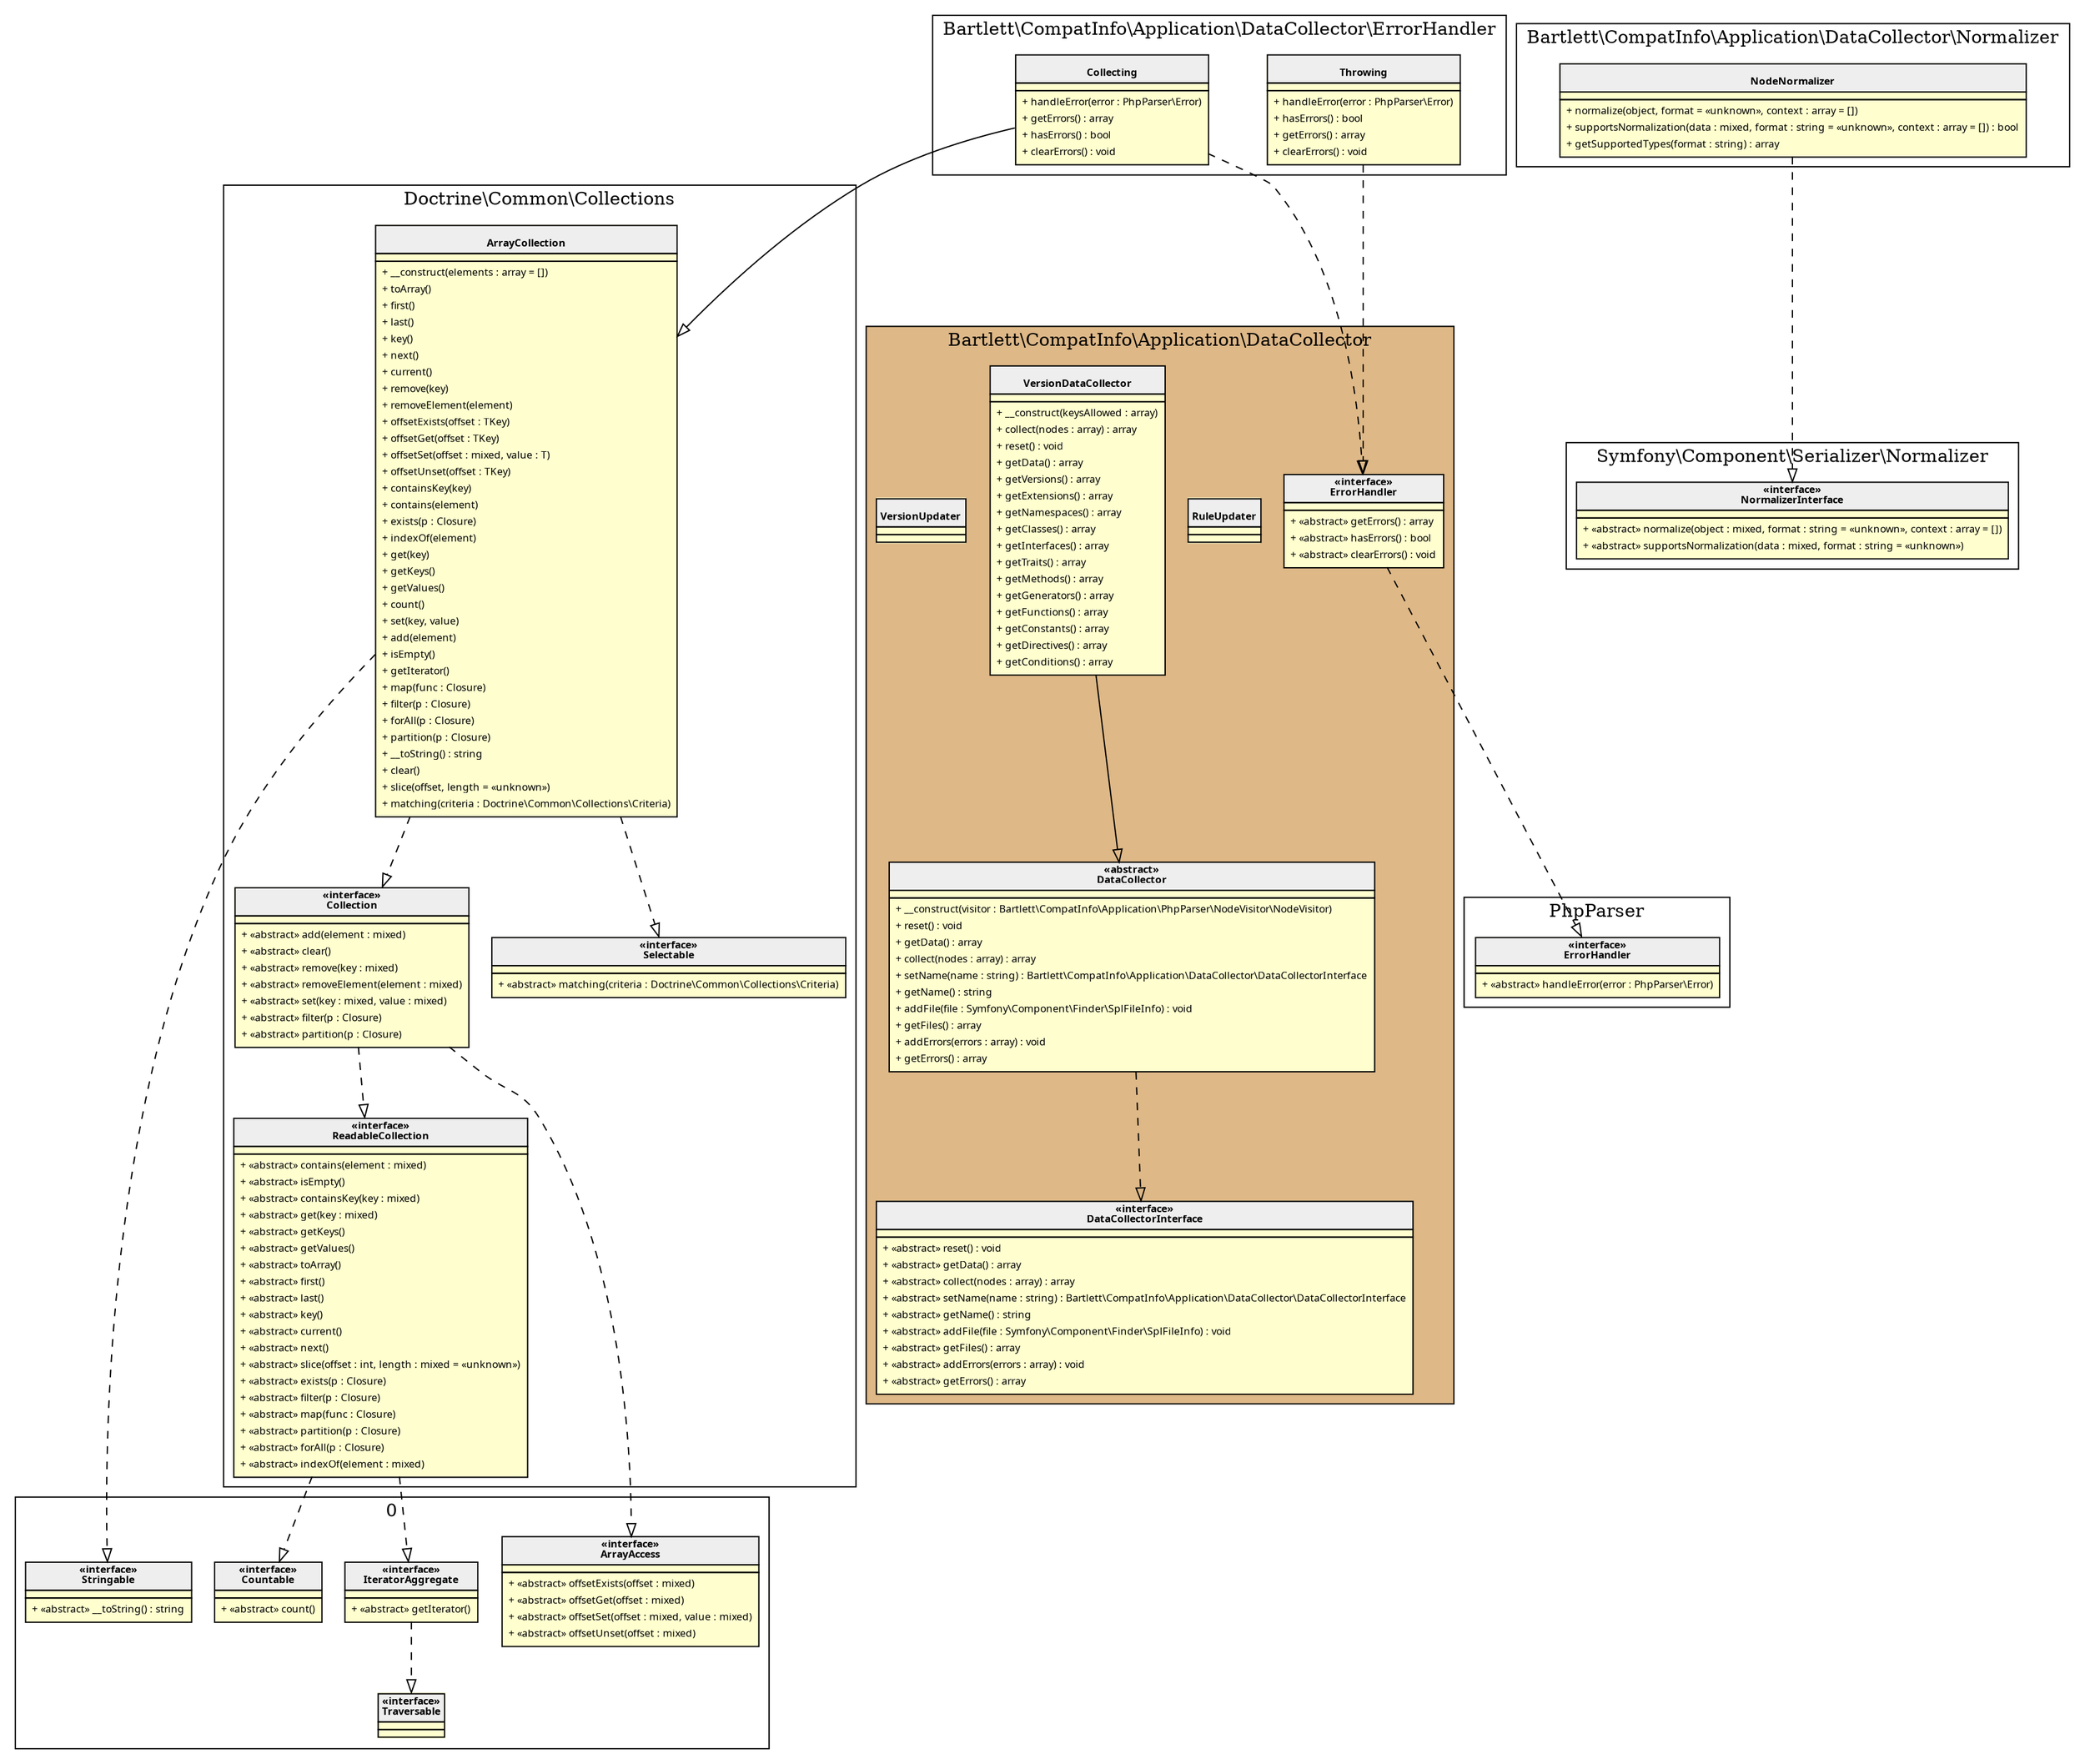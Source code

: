 digraph {
  graph [name="G" overlap="false" rankdir="TB" bgcolor="transparent"]
  node [fontname="Verdana" fontsize=8 shape="none" margin=0 fillcolor="#FEFECE" style="filled"]
  edge [fontname="Verdana" fontsize=8]
  subgraph cluster_0 {
    label = "Bartlett\\CompatInfo\\Application\\DataCollector\\ErrorHandler"
    "Bartlett\\CompatInfo\\Application\\DataCollector\\ErrorHandler\\Collecting" [shape="none" label=<
<table cellspacing="0" border="0" cellborder="1">
    <tr><td bgcolor="#eeeeee"><b><br/>Collecting</b></td></tr>
    <tr><td></td></tr>
    <tr><td><table border="0" cellspacing="0" cellpadding="2">
    <tr><td align="left">+ handleError(error : PhpParser\\Error)</td></tr>
    <tr><td align="left">+ getErrors() : array</td></tr>
    <tr><td align="left">+ hasErrors() : bool</td></tr>
    <tr><td align="left">+ clearErrors() : void</td></tr>
</table></td></tr>
</table>>]
    "Bartlett\\CompatInfo\\Application\\DataCollector\\ErrorHandler\\Throwing" [shape="none" label=<
<table cellspacing="0" border="0" cellborder="1">
    <tr><td bgcolor="#eeeeee"><b><br/>Throwing</b></td></tr>
    <tr><td></td></tr>
    <tr><td><table border="0" cellspacing="0" cellpadding="2">
    <tr><td align="left">+ handleError(error : PhpParser\\Error)</td></tr>
    <tr><td align="left">+ hasErrors() : bool</td></tr>
    <tr><td align="left">+ getErrors() : array</td></tr>
    <tr><td align="left">+ clearErrors() : void</td></tr>
</table></td></tr>
</table>>]
  }
  subgraph cluster_1 {
    label = "Doctrine\\Common\\Collections"
    "Doctrine\\Common\\Collections\\ArrayCollection" [shape="none" label=<
<table cellspacing="0" border="0" cellborder="1">
    <tr><td bgcolor="#eeeeee"><b><br/>ArrayCollection</b></td></tr>
    <tr><td></td></tr>
    <tr><td><table border="0" cellspacing="0" cellpadding="2">
    <tr><td align="left">+ __construct(elements : array = [])</td></tr>
    <tr><td align="left">+ toArray()</td></tr>
    <tr><td align="left">+ first()</td></tr>
    <tr><td align="left">+ last()</td></tr>
    <tr><td align="left">+ key()</td></tr>
    <tr><td align="left">+ next()</td></tr>
    <tr><td align="left">+ current()</td></tr>
    <tr><td align="left">+ remove(key)</td></tr>
    <tr><td align="left">+ removeElement(element)</td></tr>
    <tr><td align="left">+ offsetExists(offset : TKey)</td></tr>
    <tr><td align="left">+ offsetGet(offset : TKey)</td></tr>
    <tr><td align="left">+ offsetSet(offset : mixed, value : T)</td></tr>
    <tr><td align="left">+ offsetUnset(offset : TKey)</td></tr>
    <tr><td align="left">+ containsKey(key)</td></tr>
    <tr><td align="left">+ contains(element)</td></tr>
    <tr><td align="left">+ exists(p : Closure)</td></tr>
    <tr><td align="left">+ indexOf(element)</td></tr>
    <tr><td align="left">+ get(key)</td></tr>
    <tr><td align="left">+ getKeys()</td></tr>
    <tr><td align="left">+ getValues()</td></tr>
    <tr><td align="left">+ count()</td></tr>
    <tr><td align="left">+ set(key, value)</td></tr>
    <tr><td align="left">+ add(element)</td></tr>
    <tr><td align="left">+ isEmpty()</td></tr>
    <tr><td align="left">+ getIterator()</td></tr>
    <tr><td align="left">+ map(func : Closure)</td></tr>
    <tr><td align="left">+ filter(p : Closure)</td></tr>
    <tr><td align="left">+ forAll(p : Closure)</td></tr>
    <tr><td align="left">+ partition(p : Closure)</td></tr>
    <tr><td align="left">+ __toString() : string</td></tr>
    <tr><td align="left">+ clear()</td></tr>
    <tr><td align="left">+ slice(offset, length = «unknown»)</td></tr>
    <tr><td align="left">+ matching(criteria : Doctrine\\Common\\Collections\\Criteria)</td></tr>
</table></td></tr>
</table>>]
    "Doctrine\\Common\\Collections\\Collection" [shape="none" label=<
<table cellspacing="0" border="0" cellborder="1">
    <tr><td bgcolor="#eeeeee"><b>«interface»<br/>Collection</b></td></tr>
    <tr><td></td></tr>
    <tr><td><table border="0" cellspacing="0" cellpadding="2">
    <tr><td align="left">+ «abstract» add(element : mixed)</td></tr>
    <tr><td align="left">+ «abstract» clear()</td></tr>
    <tr><td align="left">+ «abstract» remove(key : mixed)</td></tr>
    <tr><td align="left">+ «abstract» removeElement(element : mixed)</td></tr>
    <tr><td align="left">+ «abstract» set(key : mixed, value : mixed)</td></tr>
    <tr><td align="left">+ «abstract» filter(p : Closure)</td></tr>
    <tr><td align="left">+ «abstract» partition(p : Closure)</td></tr>
</table></td></tr>
</table>>]
    "Doctrine\\Common\\Collections\\ReadableCollection" [shape="none" label=<
<table cellspacing="0" border="0" cellborder="1">
    <tr><td bgcolor="#eeeeee"><b>«interface»<br/>ReadableCollection</b></td></tr>
    <tr><td></td></tr>
    <tr><td><table border="0" cellspacing="0" cellpadding="2">
    <tr><td align="left">+ «abstract» contains(element : mixed)</td></tr>
    <tr><td align="left">+ «abstract» isEmpty()</td></tr>
    <tr><td align="left">+ «abstract» containsKey(key : mixed)</td></tr>
    <tr><td align="left">+ «abstract» get(key : mixed)</td></tr>
    <tr><td align="left">+ «abstract» getKeys()</td></tr>
    <tr><td align="left">+ «abstract» getValues()</td></tr>
    <tr><td align="left">+ «abstract» toArray()</td></tr>
    <tr><td align="left">+ «abstract» first()</td></tr>
    <tr><td align="left">+ «abstract» last()</td></tr>
    <tr><td align="left">+ «abstract» key()</td></tr>
    <tr><td align="left">+ «abstract» current()</td></tr>
    <tr><td align="left">+ «abstract» next()</td></tr>
    <tr><td align="left">+ «abstract» slice(offset : int, length : mixed = «unknown»)</td></tr>
    <tr><td align="left">+ «abstract» exists(p : Closure)</td></tr>
    <tr><td align="left">+ «abstract» filter(p : Closure)</td></tr>
    <tr><td align="left">+ «abstract» map(func : Closure)</td></tr>
    <tr><td align="left">+ «abstract» partition(p : Closure)</td></tr>
    <tr><td align="left">+ «abstract» forAll(p : Closure)</td></tr>
    <tr><td align="left">+ «abstract» indexOf(element : mixed)</td></tr>
</table></td></tr>
</table>>]
    "Doctrine\\Common\\Collections\\Selectable" [shape="none" label=<
<table cellspacing="0" border="0" cellborder="1">
    <tr><td bgcolor="#eeeeee"><b>«interface»<br/>Selectable</b></td></tr>
    <tr><td></td></tr>
    <tr><td><table border="0" cellspacing="0" cellpadding="2">
    <tr><td align="left">+ «abstract» matching(criteria : Doctrine\\Common\\Collections\\Criteria)</td></tr>
</table></td></tr>
</table>>]
  }
  subgraph cluster_2 {
    label = 0
    "Countable" [shape="none" label=<
<table cellspacing="0" border="0" cellborder="1">
    <tr><td bgcolor="#eeeeee"><b>«interface»<br/>Countable</b></td></tr>
    <tr><td></td></tr>
    <tr><td><table border="0" cellspacing="0" cellpadding="2">
    <tr><td align="left">+ «abstract» count()</td></tr>
</table></td></tr>
</table>>]
    "IteratorAggregate" [shape="none" label=<
<table cellspacing="0" border="0" cellborder="1">
    <tr><td bgcolor="#eeeeee"><b>«interface»<br/>IteratorAggregate</b></td></tr>
    <tr><td></td></tr>
    <tr><td><table border="0" cellspacing="0" cellpadding="2">
    <tr><td align="left">+ «abstract» getIterator()</td></tr>
</table></td></tr>
</table>>]
    "Traversable" [shape="none" label=<
<table cellspacing="0" border="0" cellborder="1">
    <tr><td bgcolor="#eeeeee"><b>«interface»<br/>Traversable</b></td></tr>
    <tr><td></td></tr>
    <tr><td></td></tr>
</table>>]
    "ArrayAccess" [shape="none" label=<
<table cellspacing="0" border="0" cellborder="1">
    <tr><td bgcolor="#eeeeee"><b>«interface»<br/>ArrayAccess</b></td></tr>
    <tr><td></td></tr>
    <tr><td><table border="0" cellspacing="0" cellpadding="2">
    <tr><td align="left">+ «abstract» offsetExists(offset : mixed)</td></tr>
    <tr><td align="left">+ «abstract» offsetGet(offset : mixed)</td></tr>
    <tr><td align="left">+ «abstract» offsetSet(offset : mixed, value : mixed)</td></tr>
    <tr><td align="left">+ «abstract» offsetUnset(offset : mixed)</td></tr>
</table></td></tr>
</table>>]
    "Stringable" [shape="none" label=<
<table cellspacing="0" border="0" cellborder="1">
    <tr><td bgcolor="#eeeeee"><b>«interface»<br/>Stringable</b></td></tr>
    <tr><td></td></tr>
    <tr><td><table border="0" cellspacing="0" cellpadding="2">
    <tr><td align="left">+ «abstract» __toString() : string</td></tr>
</table></td></tr>
</table>>]
  }
  subgraph cluster_3 {
    graph [bgcolor="BurlyWood"]
    label = "Bartlett\\CompatInfo\\Application\\DataCollector"
    "Bartlett\\CompatInfo\\Application\\DataCollector\\ErrorHandler" [shape="none" label=<
<table cellspacing="0" border="0" cellborder="1">
    <tr><td bgcolor="#eeeeee"><b>«interface»<br/>ErrorHandler</b></td></tr>
    <tr><td></td></tr>
    <tr><td><table border="0" cellspacing="0" cellpadding="2">
    <tr><td align="left">+ «abstract» getErrors() : array</td></tr>
    <tr><td align="left">+ «abstract» hasErrors() : bool</td></tr>
    <tr><td align="left">+ «abstract» clearErrors() : void</td></tr>
</table></td></tr>
</table>>]
    "Bartlett\\CompatInfo\\Application\\DataCollector\\DataCollector" [shape="none" label=<
<table cellspacing="0" border="0" cellborder="1">
    <tr><td bgcolor="#eeeeee"><b>«abstract»<br/>DataCollector</b></td></tr>
    <tr><td></td></tr>
    <tr><td><table border="0" cellspacing="0" cellpadding="2">
    <tr><td align="left">+ __construct(visitor : Bartlett\\CompatInfo\\Application\\PhpParser\\NodeVisitor\\NodeVisitor)</td></tr>
    <tr><td align="left">+ reset() : void</td></tr>
    <tr><td align="left">+ getData() : array</td></tr>
    <tr><td align="left">+ collect(nodes : array) : array</td></tr>
    <tr><td align="left">+ setName(name : string) : Bartlett\\CompatInfo\\Application\\DataCollector\\DataCollectorInterface</td></tr>
    <tr><td align="left">+ getName() : string</td></tr>
    <tr><td align="left">+ addFile(file : Symfony\\Component\\Finder\\SplFileInfo) : void</td></tr>
    <tr><td align="left">+ getFiles() : array</td></tr>
    <tr><td align="left">+ addErrors(errors : array) : void</td></tr>
    <tr><td align="left">+ getErrors() : array</td></tr>
</table></td></tr>
</table>>]
    "Bartlett\\CompatInfo\\Application\\DataCollector\\DataCollectorInterface" [shape="none" label=<
<table cellspacing="0" border="0" cellborder="1">
    <tr><td bgcolor="#eeeeee"><b>«interface»<br/>DataCollectorInterface</b></td></tr>
    <tr><td></td></tr>
    <tr><td><table border="0" cellspacing="0" cellpadding="2">
    <tr><td align="left">+ «abstract» reset() : void</td></tr>
    <tr><td align="left">+ «abstract» getData() : array</td></tr>
    <tr><td align="left">+ «abstract» collect(nodes : array) : array</td></tr>
    <tr><td align="left">+ «abstract» setName(name : string) : Bartlett\\CompatInfo\\Application\\DataCollector\\DataCollectorInterface</td></tr>
    <tr><td align="left">+ «abstract» getName() : string</td></tr>
    <tr><td align="left">+ «abstract» addFile(file : Symfony\\Component\\Finder\\SplFileInfo) : void</td></tr>
    <tr><td align="left">+ «abstract» getFiles() : array</td></tr>
    <tr><td align="left">+ «abstract» addErrors(errors : array) : void</td></tr>
    <tr><td align="left">+ «abstract» getErrors() : array</td></tr>
</table></td></tr>
</table>>]
    "Bartlett\\CompatInfo\\Application\\DataCollector\\RuleUpdater" [shape="none" label=<
<table cellspacing="0" border="0" cellborder="1">
    <tr><td bgcolor="#eeeeee"><b><br/>RuleUpdater</b></td></tr>
    <tr><td></td></tr>
    <tr><td></td></tr>
</table>>]
    "Bartlett\\CompatInfo\\Application\\DataCollector\\VersionDataCollector" [shape="none" label=<
<table cellspacing="0" border="0" cellborder="1">
    <tr><td bgcolor="#eeeeee"><b><br/>VersionDataCollector</b></td></tr>
    <tr><td></td></tr>
    <tr><td><table border="0" cellspacing="0" cellpadding="2">
    <tr><td align="left">+ __construct(keysAllowed : array)</td></tr>
    <tr><td align="left">+ collect(nodes : array) : array</td></tr>
    <tr><td align="left">+ reset() : void</td></tr>
    <tr><td align="left">+ getData() : array</td></tr>
    <tr><td align="left">+ getVersions() : array</td></tr>
    <tr><td align="left">+ getExtensions() : array</td></tr>
    <tr><td align="left">+ getNamespaces() : array</td></tr>
    <tr><td align="left">+ getClasses() : array</td></tr>
    <tr><td align="left">+ getInterfaces() : array</td></tr>
    <tr><td align="left">+ getTraits() : array</td></tr>
    <tr><td align="left">+ getMethods() : array</td></tr>
    <tr><td align="left">+ getGenerators() : array</td></tr>
    <tr><td align="left">+ getFunctions() : array</td></tr>
    <tr><td align="left">+ getConstants() : array</td></tr>
    <tr><td align="left">+ getDirectives() : array</td></tr>
    <tr><td align="left">+ getConditions() : array</td></tr>
</table></td></tr>
</table>>]
    "Bartlett\\CompatInfo\\Application\\DataCollector\\VersionUpdater" [shape="none" label=<
<table cellspacing="0" border="0" cellborder="1">
    <tr><td bgcolor="#eeeeee"><b><br/>VersionUpdater</b></td></tr>
    <tr><td></td></tr>
    <tr><td></td></tr>
</table>>]
  }
  subgraph cluster_4 {
    label = "PhpParser"
    "PhpParser\\ErrorHandler" [shape="none" label=<
<table cellspacing="0" border="0" cellborder="1">
    <tr><td bgcolor="#eeeeee"><b>«interface»<br/>ErrorHandler</b></td></tr>
    <tr><td></td></tr>
    <tr><td><table border="0" cellspacing="0" cellpadding="2">
    <tr><td align="left">+ «abstract» handleError(error : PhpParser\\Error)</td></tr>
</table></td></tr>
</table>>]
  }
  subgraph cluster_5 {
    label = "Bartlett\\CompatInfo\\Application\\DataCollector\\Normalizer"
    "Bartlett\\CompatInfo\\Application\\DataCollector\\Normalizer\\NodeNormalizer" [shape="none" label=<
<table cellspacing="0" border="0" cellborder="1">
    <tr><td bgcolor="#eeeeee"><b><br/>NodeNormalizer</b></td></tr>
    <tr><td></td></tr>
    <tr><td><table border="0" cellspacing="0" cellpadding="2">
    <tr><td align="left">+ normalize(object, format = «unknown», context : array = [])</td></tr>
    <tr><td align="left">+ supportsNormalization(data : mixed, format : string = «unknown», context : array = []) : bool</td></tr>
    <tr><td align="left">+ getSupportedTypes(format : string) : array</td></tr>
</table></td></tr>
</table>>]
  }
  subgraph cluster_6 {
    label = "Symfony\\Component\\Serializer\\Normalizer"
    "Symfony\\Component\\Serializer\\Normalizer\\NormalizerInterface" [shape="none" label=<
<table cellspacing="0" border="0" cellborder="1">
    <tr><td bgcolor="#eeeeee"><b>«interface»<br/>NormalizerInterface</b></td></tr>
    <tr><td></td></tr>
    <tr><td><table border="0" cellspacing="0" cellpadding="2">
    <tr><td align="left">+ «abstract» normalize(object : mixed, format : string = «unknown», context : array = [])</td></tr>
    <tr><td align="left">+ «abstract» supportsNormalization(data : mixed, format : string = «unknown»)</td></tr>
</table></td></tr>
</table>>]
  }
  "Doctrine\\Common\\Collections\\ReadableCollection" -> "Countable" [arrowhead="empty" style="dashed"]
  "IteratorAggregate" -> "Traversable" [arrowhead="empty" style="dashed"]
  "Doctrine\\Common\\Collections\\ReadableCollection" -> "IteratorAggregate" [arrowhead="empty" style="dashed"]
  "Doctrine\\Common\\Collections\\Collection" -> "Doctrine\\Common\\Collections\\ReadableCollection" [arrowhead="empty" style="dashed"]
  "Doctrine\\Common\\Collections\\Collection" -> "ArrayAccess" [arrowhead="empty" style="dashed"]
  "Doctrine\\Common\\Collections\\ArrayCollection" -> "Doctrine\\Common\\Collections\\Collection" [arrowhead="empty" style="dashed"]
  "Doctrine\\Common\\Collections\\ArrayCollection" -> "Doctrine\\Common\\Collections\\Selectable" [arrowhead="empty" style="dashed"]
  "Doctrine\\Common\\Collections\\ArrayCollection" -> "Stringable" [arrowhead="empty" style="dashed"]
  "Bartlett\\CompatInfo\\Application\\DataCollector\\ErrorHandler\\Collecting" -> "Doctrine\\Common\\Collections\\ArrayCollection" [arrowhead="empty" style="filled"]
  "Bartlett\\CompatInfo\\Application\\DataCollector\\ErrorHandler" -> "PhpParser\\ErrorHandler" [arrowhead="empty" style="dashed"]
  "Bartlett\\CompatInfo\\Application\\DataCollector\\ErrorHandler\\Collecting" -> "Bartlett\\CompatInfo\\Application\\DataCollector\\ErrorHandler" [arrowhead="empty" style="dashed"]
  "Bartlett\\CompatInfo\\Application\\DataCollector\\ErrorHandler\\Throwing" -> "Bartlett\\CompatInfo\\Application\\DataCollector\\ErrorHandler" [arrowhead="empty" style="dashed"]
  "Bartlett\\CompatInfo\\Application\\DataCollector\\Normalizer\\NodeNormalizer" -> "Symfony\\Component\\Serializer\\Normalizer\\NormalizerInterface" [arrowhead="empty" style="dashed"]
  "Bartlett\\CompatInfo\\Application\\DataCollector\\DataCollector" -> "Bartlett\\CompatInfo\\Application\\DataCollector\\DataCollectorInterface" [arrowhead="empty" style="dashed"]
  "Bartlett\\CompatInfo\\Application\\DataCollector\\VersionDataCollector" -> "Bartlett\\CompatInfo\\Application\\DataCollector\\DataCollector" [arrowhead="empty" style="filled"]
}
